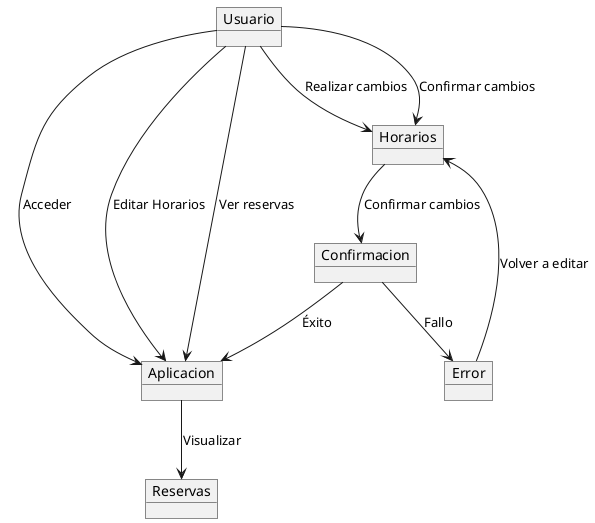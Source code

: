 @startuml
object Usuario
object Aplicacion
object Horarios
object Reservas
object Confirmacion
object Error

Usuario --> Aplicacion : Acceder
Usuario --> Aplicacion : Editar Horarios
Usuario --> Horarios : Realizar cambios
Usuario --> Horarios : Confirmar cambios
Horarios --> Confirmacion : Confirmar cambios
Confirmacion --> Aplicacion : Éxito
Confirmacion --> Error : Fallo
Error --> Horarios : Volver a editar
Usuario --> Aplicacion : Ver reservas
Aplicacion --> Reservas : Visualizar
@enduml
